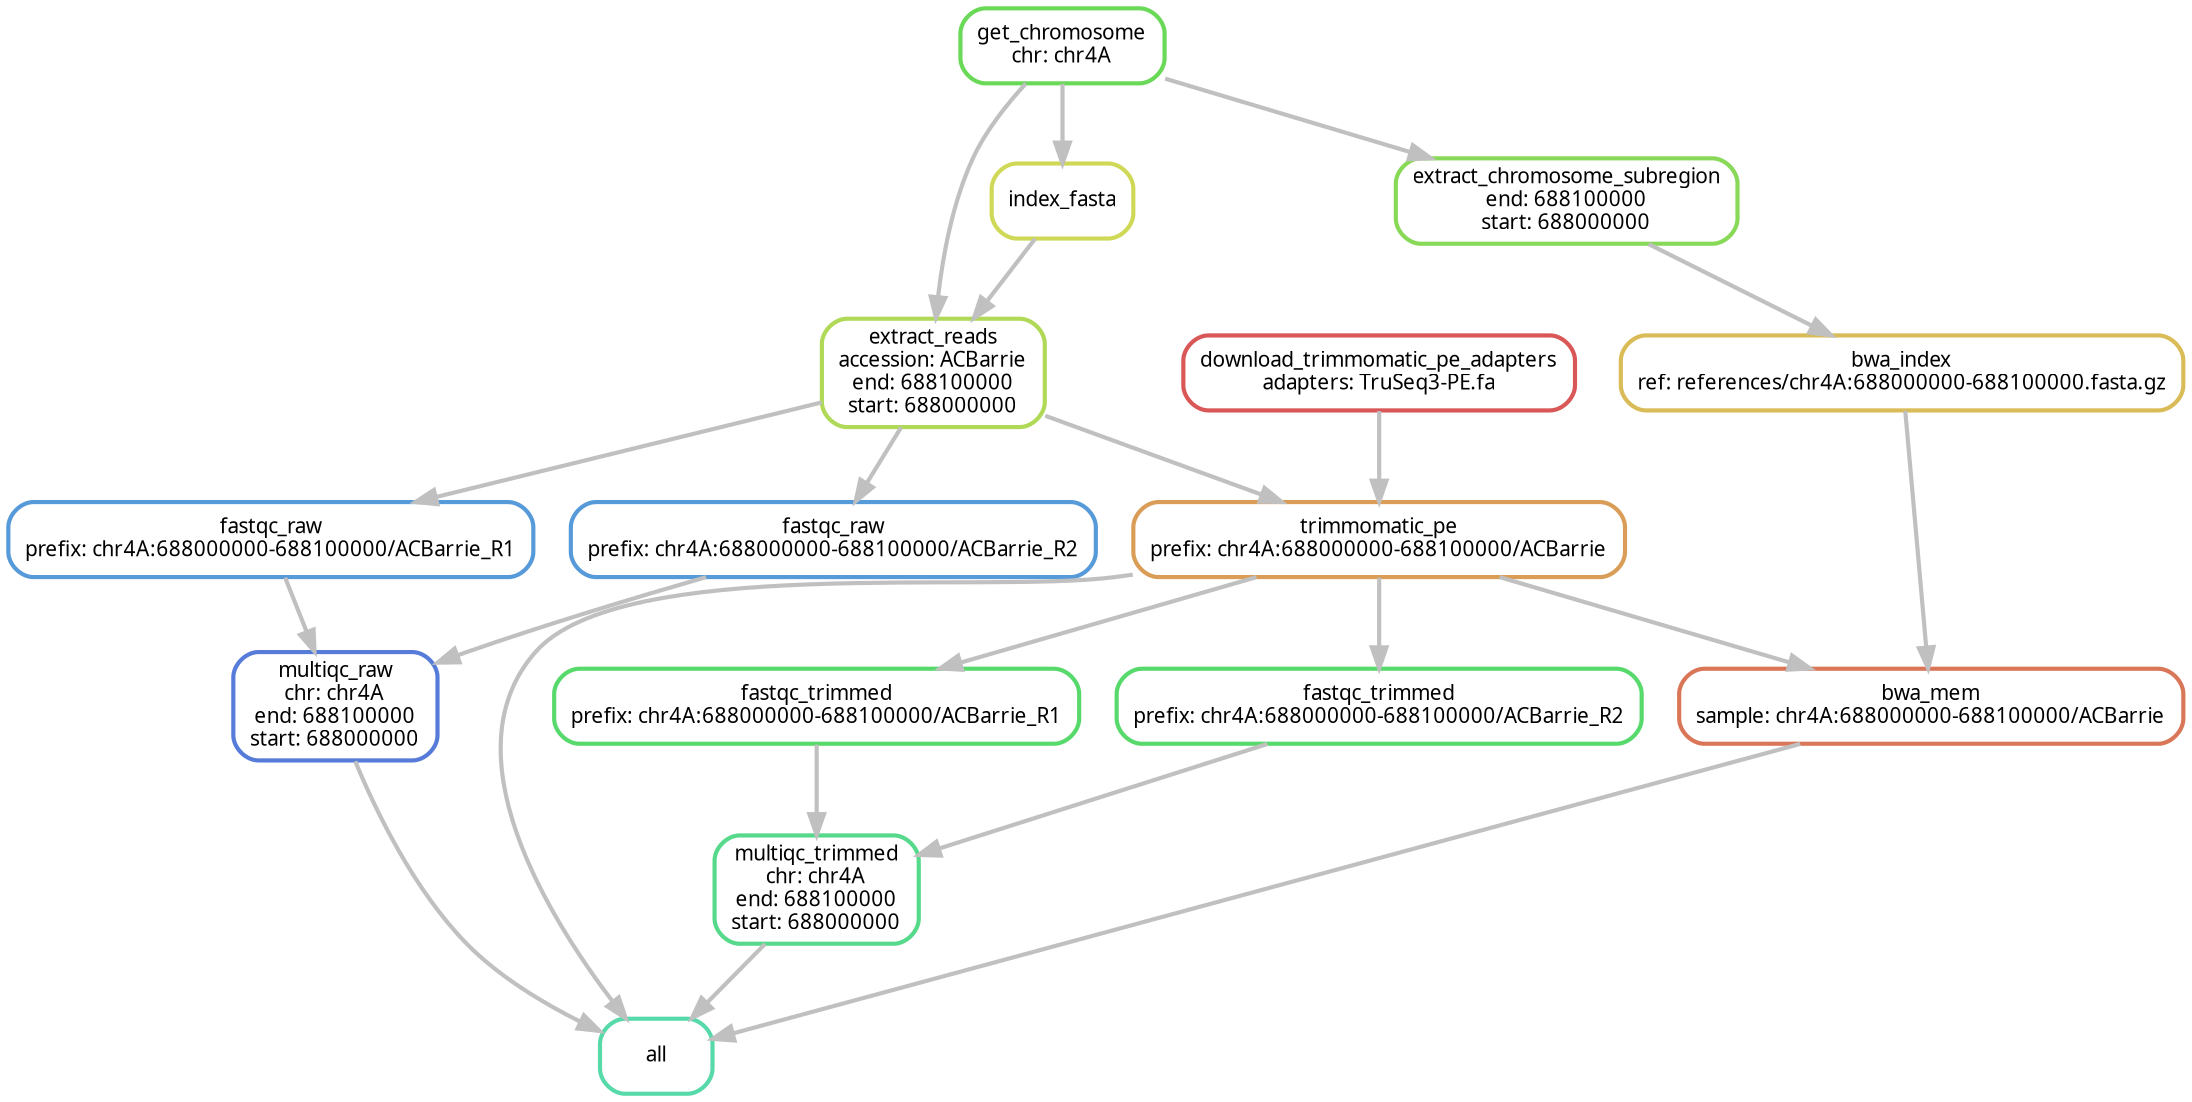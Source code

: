 digraph snakemake_dag {
    graph[bgcolor=white, margin=0];
    node[shape=box, style=rounded, fontname=sans,                 fontsize=10, penwidth=2];
    edge[penwidth=2, color=grey];
	0[label = "all", color = "0.44 0.6 0.85", style="rounded"];
	1[label = "multiqc_raw\nchr: chr4A\nend: 688100000\nstart: 688000000", color = "0.62 0.6 0.85", style="rounded"];
	2[label = "fastqc_raw\nprefix: chr4A:688000000-688100000/ACBarrie_R1", color = "0.58 0.6 0.85", style="rounded"];
	3[label = "extract_reads\naccession: ACBarrie\nend: 688100000\nstart: 688000000", color = "0.22 0.6 0.85", style="rounded"];
	4[label = "get_chromosome\nchr: chr4A", color = "0.31 0.6 0.85", style="rounded"];
	5[label = "index_fasta", color = "0.18 0.6 0.85", style="rounded"];
	6[label = "fastqc_raw\nprefix: chr4A:688000000-688100000/ACBarrie_R2", color = "0.58 0.6 0.85", style="rounded"];
	7[label = "trimmomatic_pe\nprefix: chr4A:688000000-688100000/ACBarrie", color = "0.09 0.6 0.85", style="rounded"];
	8[label = "download_trimmomatic_pe_adapters\nadapters: TruSeq3-PE.fa", color = "0.00 0.6 0.85", style="rounded"];
	9[label = "multiqc_trimmed\nchr: chr4A\nend: 688100000\nstart: 688000000", color = "0.40 0.6 0.85", style="rounded"];
	10[label = "fastqc_trimmed\nprefix: chr4A:688000000-688100000/ACBarrie_R1", color = "0.36 0.6 0.85", style="rounded"];
	11[label = "fastqc_trimmed\nprefix: chr4A:688000000-688100000/ACBarrie_R2", color = "0.36 0.6 0.85", style="rounded"];
	12[label = "bwa_mem\nsample: chr4A:688000000-688100000/ACBarrie", color = "0.04 0.6 0.85", style="rounded"];
	13[label = "bwa_index\nref: references/chr4A:688000000-688100000.fasta.gz", color = "0.13 0.6 0.85", style="rounded"];
	14[label = "extract_chromosome_subregion\nend: 688100000\nstart: 688000000", color = "0.27 0.6 0.85", style="rounded"];
	1 -> 0
	7 -> 0
	9 -> 0
	12 -> 0
	2 -> 1
	6 -> 1
	3 -> 2
	4 -> 3
	5 -> 3
	4 -> 5
	3 -> 6
	3 -> 7
	8 -> 7
	10 -> 9
	11 -> 9
	7 -> 10
	7 -> 11
	13 -> 12
	7 -> 12
	14 -> 13
	4 -> 14
}            
